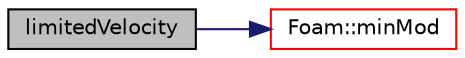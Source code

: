 digraph "limitedVelocity"
{
  bgcolor="transparent";
  edge [fontname="Helvetica",fontsize="10",labelfontname="Helvetica",labelfontsize="10"];
  node [fontname="Helvetica",fontsize="10",shape=record];
  rankdir="LR";
  Node1 [label="limitedVelocity",height=0.2,width=0.4,color="black", fillcolor="grey75", style="filled", fontcolor="black"];
  Node1 -> Node2 [color="midnightblue",fontsize="10",style="solid",fontname="Helvetica"];
  Node2 [label="Foam::minMod",height=0.2,width=0.4,color="red",URL="$a10887.html#a761de0c3b427d69121b23e3eb57b795b"];
}
